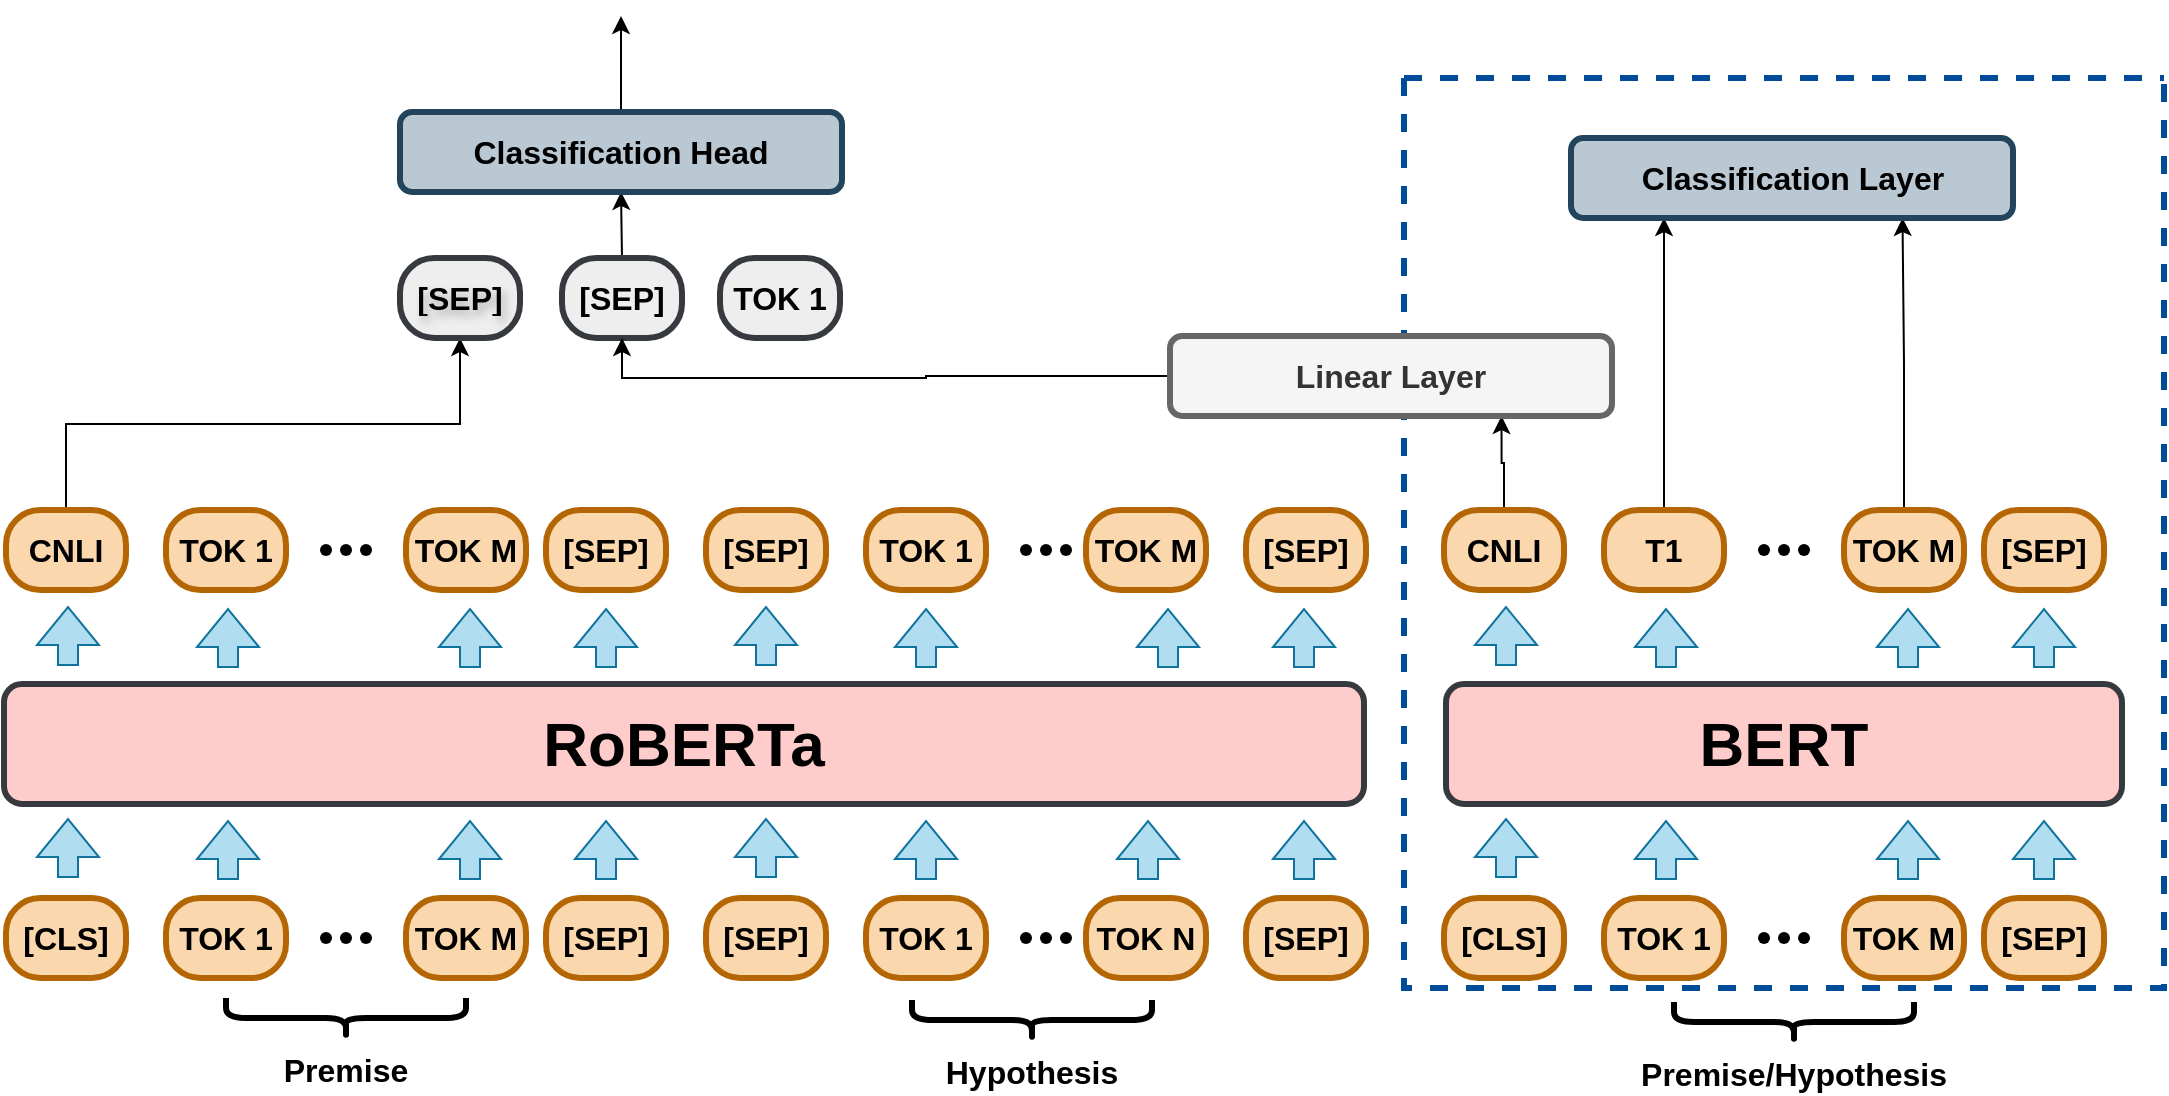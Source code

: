 <mxfile version="24.7.6">
  <diagram name="Page-1" id="c7558073-3199-34d8-9f00-42111426c3f3">
    <mxGraphModel dx="1852" dy="940" grid="1" gridSize="10" guides="1" tooltips="1" connect="1" arrows="1" fold="1" page="1" pageScale="1" pageWidth="826" pageHeight="1169" background="none" math="0" shadow="0">
      <root>
        <mxCell id="0" />
        <mxCell id="1" parent="0" />
        <mxCell id="yOjdJgGesfleaYU3HEAB-116" value="" style="shape=flexArrow;endArrow=classic;html=1;rounded=0;fillColor=#b1ddf0;strokeColor=#10739e;movable=1;resizable=1;rotatable=1;deletable=1;editable=1;locked=0;connectable=1;" edge="1" parent="1">
          <mxGeometry width="50" height="50" relative="1" as="geometry">
            <mxPoint x="242" y="650" as="sourcePoint" />
            <mxPoint x="242" y="620" as="targetPoint" />
          </mxGeometry>
        </mxCell>
        <mxCell id="yOjdJgGesfleaYU3HEAB-131" value="" style="shape=flexArrow;endArrow=classic;html=1;rounded=0;fillColor=#b1ddf0;strokeColor=#10739e;movable=1;resizable=1;rotatable=1;deletable=1;editable=1;locked=0;connectable=1;" edge="1" parent="1">
          <mxGeometry width="50" height="50" relative="1" as="geometry">
            <mxPoint x="322" y="651" as="sourcePoint" />
            <mxPoint x="322" y="621" as="targetPoint" />
          </mxGeometry>
        </mxCell>
        <mxCell id="yOjdJgGesfleaYU3HEAB-134" value="" style="shape=flexArrow;endArrow=classic;html=1;rounded=0;fillColor=#b1ddf0;strokeColor=#10739e;movable=1;resizable=1;rotatable=1;deletable=1;editable=1;locked=0;connectable=1;" edge="1" parent="1">
          <mxGeometry width="50" height="50" relative="1" as="geometry">
            <mxPoint x="511" y="651" as="sourcePoint" />
            <mxPoint x="511" y="621" as="targetPoint" />
          </mxGeometry>
        </mxCell>
        <mxCell id="yOjdJgGesfleaYU3HEAB-137" value="" style="shape=flexArrow;endArrow=classic;html=1;rounded=0;fillColor=#b1ddf0;strokeColor=#10739e;movable=1;resizable=1;rotatable=1;deletable=1;editable=1;locked=0;connectable=1;" edge="1" parent="1">
          <mxGeometry width="50" height="50" relative="1" as="geometry">
            <mxPoint x="443" y="651" as="sourcePoint" />
            <mxPoint x="443" y="621" as="targetPoint" />
          </mxGeometry>
        </mxCell>
        <mxCell id="yOjdJgGesfleaYU3HEAB-97" value="[CLS]" style="whiteSpace=wrap;align=center;verticalAlign=middle;fontStyle=1;strokeWidth=3;fillColor=#fad7ac;strokeColor=#b46504;rounded=1;arcSize=43;movable=1;resizable=1;rotatable=1;deletable=1;editable=1;locked=0;connectable=1;fontSize=16;" vertex="1" parent="1">
          <mxGeometry x="211" y="660" width="60" height="40" as="geometry" />
        </mxCell>
        <mxCell id="yOjdJgGesfleaYU3HEAB-98" value="TOK 1" style="whiteSpace=wrap;align=center;verticalAlign=middle;fontStyle=1;strokeWidth=3;fillColor=#fad7ac;strokeColor=#b46504;rounded=1;arcSize=43;movable=1;resizable=1;rotatable=1;deletable=1;editable=1;locked=0;connectable=1;flipH=1;fontSize=16;" vertex="1" parent="1">
          <mxGeometry x="291" y="660" width="60" height="40" as="geometry" />
        </mxCell>
        <mxCell id="yOjdJgGesfleaYU3HEAB-99" value="TOK M" style="whiteSpace=wrap;align=center;verticalAlign=middle;fontStyle=1;strokeWidth=3;fillColor=#fad7ac;strokeColor=#b46504;rounded=1;arcSize=43;movable=1;resizable=1;rotatable=1;deletable=1;editable=1;locked=0;connectable=1;fontSize=16;" vertex="1" parent="1">
          <mxGeometry x="411" y="660" width="60" height="40" as="geometry" />
        </mxCell>
        <mxCell id="yOjdJgGesfleaYU3HEAB-100" value="[SEP]" style="whiteSpace=wrap;align=center;verticalAlign=middle;fontStyle=1;strokeWidth=3;fillColor=#fad7ac;strokeColor=#b46504;rounded=1;arcSize=43;movable=1;resizable=1;rotatable=1;deletable=1;editable=1;locked=0;connectable=1;fontSize=16;" vertex="1" parent="1">
          <mxGeometry x="481" y="660" width="60" height="40" as="geometry" />
        </mxCell>
        <mxCell id="yOjdJgGesfleaYU3HEAB-102" value="[SEP]" style="whiteSpace=wrap;align=center;verticalAlign=middle;fontStyle=1;strokeWidth=3;fillColor=#fad7ac;strokeColor=#b46504;rounded=1;arcSize=43;movable=1;resizable=1;rotatable=1;deletable=1;editable=1;locked=0;connectable=1;fontSize=16;" vertex="1" parent="1">
          <mxGeometry x="561" y="660" width="60" height="40" as="geometry" />
        </mxCell>
        <mxCell id="yOjdJgGesfleaYU3HEAB-104" value="" style="shape=waypoint;sketch=0;fillStyle=solid;size=6;pointerEvents=1;points=[];fillColor=none;resizable=1;rotatable=1;perimeter=centerPerimeter;snapToPoint=1;movable=1;deletable=1;editable=1;locked=0;connectable=1;fontSize=16;" vertex="1" parent="1">
          <mxGeometry x="361" y="670" width="20" height="20" as="geometry" />
        </mxCell>
        <mxCell id="yOjdJgGesfleaYU3HEAB-105" value="" style="shape=waypoint;sketch=0;fillStyle=solid;size=6;pointerEvents=1;points=[];fillColor=none;resizable=1;rotatable=1;perimeter=centerPerimeter;snapToPoint=1;movable=1;deletable=1;editable=1;locked=0;connectable=1;fontSize=16;" vertex="1" parent="1">
          <mxGeometry x="381" y="670" width="20" height="20" as="geometry" />
        </mxCell>
        <mxCell id="yOjdJgGesfleaYU3HEAB-106" value="" style="shape=waypoint;sketch=0;fillStyle=solid;size=6;pointerEvents=1;points=[];fillColor=none;resizable=1;rotatable=1;perimeter=centerPerimeter;snapToPoint=1;movable=1;deletable=1;editable=1;locked=0;connectable=1;fontSize=16;" vertex="1" parent="1">
          <mxGeometry x="371" y="670" width="20" height="20" as="geometry" />
        </mxCell>
        <mxCell id="yOjdJgGesfleaYU3HEAB-108" value="TOK 1" style="whiteSpace=wrap;align=center;verticalAlign=middle;fontStyle=1;strokeWidth=3;fillColor=#fad7ac;strokeColor=#b46504;rounded=1;arcSize=43;movable=1;resizable=1;rotatable=1;deletable=1;editable=1;locked=0;connectable=1;fontSize=16;" vertex="1" parent="1">
          <mxGeometry x="641" y="660" width="60" height="40" as="geometry" />
        </mxCell>
        <mxCell id="yOjdJgGesfleaYU3HEAB-109" value="TOK N" style="whiteSpace=wrap;align=center;verticalAlign=middle;fontStyle=1;strokeWidth=3;fillColor=#fad7ac;strokeColor=#b46504;rounded=1;arcSize=43;movable=1;resizable=1;rotatable=1;deletable=1;editable=1;locked=0;connectable=1;fontSize=16;" vertex="1" parent="1">
          <mxGeometry x="751" y="660" width="60" height="40" as="geometry" />
        </mxCell>
        <mxCell id="yOjdJgGesfleaYU3HEAB-110" value="" style="shape=waypoint;sketch=0;fillStyle=solid;size=6;pointerEvents=1;points=[];fillColor=none;resizable=1;rotatable=1;perimeter=centerPerimeter;snapToPoint=1;movable=1;deletable=1;editable=1;locked=0;connectable=1;fontSize=16;" vertex="1" parent="1">
          <mxGeometry x="711" y="670" width="20" height="20" as="geometry" />
        </mxCell>
        <mxCell id="yOjdJgGesfleaYU3HEAB-111" value="" style="shape=waypoint;sketch=0;fillStyle=solid;size=6;pointerEvents=1;points=[];fillColor=none;resizable=1;rotatable=1;perimeter=centerPerimeter;snapToPoint=1;movable=1;deletable=1;editable=1;locked=0;connectable=1;fontSize=16;" vertex="1" parent="1">
          <mxGeometry x="731" y="670" width="20" height="20" as="geometry" />
        </mxCell>
        <mxCell id="yOjdJgGesfleaYU3HEAB-112" value="" style="shape=waypoint;sketch=0;fillStyle=solid;size=6;pointerEvents=1;points=[];fillColor=none;resizable=1;rotatable=1;perimeter=centerPerimeter;snapToPoint=1;movable=1;deletable=1;editable=1;locked=0;connectable=1;fontSize=16;" vertex="1" parent="1">
          <mxGeometry x="721" y="670" width="20" height="20" as="geometry" />
        </mxCell>
        <mxCell id="yOjdJgGesfleaYU3HEAB-113" value="[SEP]" style="whiteSpace=wrap;align=center;verticalAlign=middle;fontStyle=1;strokeWidth=3;fillColor=#fad7ac;strokeColor=#b46504;rounded=1;arcSize=43;movable=1;resizable=1;rotatable=1;deletable=1;editable=1;locked=0;connectable=1;fontSize=16;" vertex="1" parent="1">
          <mxGeometry x="831" y="660" width="60" height="40" as="geometry" />
        </mxCell>
        <mxCell id="yOjdJgGesfleaYU3HEAB-150" value="" style="shape=flexArrow;endArrow=classic;html=1;rounded=0;fillColor=#b1ddf0;strokeColor=#10739e;movable=1;resizable=1;rotatable=1;deletable=1;editable=1;locked=0;connectable=1;" edge="1" parent="1">
          <mxGeometry width="50" height="50" relative="1" as="geometry">
            <mxPoint x="591" y="650" as="sourcePoint" />
            <mxPoint x="591" y="620" as="targetPoint" />
          </mxGeometry>
        </mxCell>
        <mxCell id="yOjdJgGesfleaYU3HEAB-151" value="" style="shape=flexArrow;endArrow=classic;html=1;rounded=0;fillColor=#b1ddf0;strokeColor=#10739e;movable=1;resizable=1;rotatable=1;deletable=1;editable=1;locked=0;connectable=1;" edge="1" parent="1">
          <mxGeometry width="50" height="50" relative="1" as="geometry">
            <mxPoint x="671" y="651" as="sourcePoint" />
            <mxPoint x="671" y="621" as="targetPoint" />
          </mxGeometry>
        </mxCell>
        <mxCell id="yOjdJgGesfleaYU3HEAB-152" value="" style="shape=flexArrow;endArrow=classic;html=1;rounded=0;fillColor=#b1ddf0;strokeColor=#10739e;movable=1;resizable=1;rotatable=1;deletable=1;editable=1;locked=0;connectable=1;" edge="1" parent="1">
          <mxGeometry width="50" height="50" relative="1" as="geometry">
            <mxPoint x="860" y="651" as="sourcePoint" />
            <mxPoint x="860" y="621" as="targetPoint" />
          </mxGeometry>
        </mxCell>
        <mxCell id="yOjdJgGesfleaYU3HEAB-153" value="" style="shape=flexArrow;endArrow=classic;html=1;rounded=0;fillColor=#b1ddf0;strokeColor=#10739e;movable=1;resizable=1;rotatable=1;deletable=1;editable=1;locked=0;connectable=1;" edge="1" parent="1">
          <mxGeometry width="50" height="50" relative="1" as="geometry">
            <mxPoint x="782" y="651" as="sourcePoint" />
            <mxPoint x="782" y="621" as="targetPoint" />
          </mxGeometry>
        </mxCell>
        <mxCell id="yOjdJgGesfleaYU3HEAB-154" value="&lt;font face=&quot;Helvetica&quot; style=&quot;font-size: 31px;&quot;&gt;&lt;b style=&quot;font-size: 31px;&quot;&gt;RoBERTa&lt;/b&gt;&lt;/font&gt;" style="rounded=1;whiteSpace=wrap;html=1;fillColor=#ffcccc;strokeColor=#36393d;strokeWidth=3;fontSize=31;" vertex="1" parent="1">
          <mxGeometry x="210" y="553" width="680" height="60" as="geometry" />
        </mxCell>
        <mxCell id="yOjdJgGesfleaYU3HEAB-209" style="edgeStyle=orthogonalEdgeStyle;rounded=0;orthogonalLoop=1;jettySize=auto;html=1;exitX=0.5;exitY=0;exitDx=0;exitDy=0;" edge="1" parent="1" source="yOjdJgGesfleaYU3HEAB-155" target="yOjdJgGesfleaYU3HEAB-179">
          <mxGeometry relative="1" as="geometry" />
        </mxCell>
        <mxCell id="yOjdJgGesfleaYU3HEAB-155" value="CNLI" style="whiteSpace=wrap;align=center;verticalAlign=middle;fontStyle=1;strokeWidth=3;fillColor=#fad7ac;strokeColor=#b46504;rounded=1;arcSize=43;movable=1;resizable=1;rotatable=1;deletable=1;editable=1;locked=0;connectable=1;fontSize=16;" vertex="1" parent="1">
          <mxGeometry x="211" y="466" width="60" height="40" as="geometry" />
        </mxCell>
        <mxCell id="yOjdJgGesfleaYU3HEAB-156" value="TOK 1" style="whiteSpace=wrap;align=center;verticalAlign=middle;fontStyle=1;strokeWidth=3;fillColor=#fad7ac;strokeColor=#b46504;rounded=1;arcSize=43;movable=1;resizable=1;rotatable=1;deletable=1;editable=1;locked=0;connectable=1;flipH=1;fontSize=16;" vertex="1" parent="1">
          <mxGeometry x="291" y="466" width="60" height="40" as="geometry" />
        </mxCell>
        <mxCell id="yOjdJgGesfleaYU3HEAB-157" value="TOK M" style="whiteSpace=wrap;align=center;verticalAlign=middle;fontStyle=1;strokeWidth=3;fillColor=#fad7ac;strokeColor=#b46504;rounded=1;arcSize=43;movable=1;resizable=1;rotatable=1;deletable=1;editable=1;locked=0;connectable=1;fontSize=16;" vertex="1" parent="1">
          <mxGeometry x="411" y="466" width="60" height="40" as="geometry" />
        </mxCell>
        <mxCell id="yOjdJgGesfleaYU3HEAB-158" value="[SEP]" style="whiteSpace=wrap;align=center;verticalAlign=middle;fontStyle=1;strokeWidth=3;fillColor=#fad7ac;strokeColor=#b46504;rounded=1;arcSize=43;movable=1;resizable=1;rotatable=1;deletable=1;editable=1;locked=0;connectable=1;fontSize=16;" vertex="1" parent="1">
          <mxGeometry x="481" y="466" width="60" height="40" as="geometry" />
        </mxCell>
        <mxCell id="yOjdJgGesfleaYU3HEAB-159" value="[SEP]" style="whiteSpace=wrap;align=center;verticalAlign=middle;fontStyle=1;strokeWidth=3;fillColor=#fad7ac;strokeColor=#b46504;rounded=1;arcSize=43;movable=1;resizable=1;rotatable=1;deletable=1;editable=1;locked=0;connectable=1;fontSize=16;" vertex="1" parent="1">
          <mxGeometry x="561" y="466" width="60" height="40" as="geometry" />
        </mxCell>
        <mxCell id="yOjdJgGesfleaYU3HEAB-160" value="" style="shape=waypoint;sketch=0;fillStyle=solid;size=6;pointerEvents=1;points=[];fillColor=none;resizable=1;rotatable=1;perimeter=centerPerimeter;snapToPoint=1;movable=1;deletable=1;editable=1;locked=0;connectable=1;fontSize=16;" vertex="1" parent="1">
          <mxGeometry x="361" y="476" width="20" height="20" as="geometry" />
        </mxCell>
        <mxCell id="yOjdJgGesfleaYU3HEAB-161" value="" style="shape=waypoint;sketch=0;fillStyle=solid;size=6;pointerEvents=1;points=[];fillColor=none;resizable=1;rotatable=1;perimeter=centerPerimeter;snapToPoint=1;movable=1;deletable=1;editable=1;locked=0;connectable=1;fontSize=16;" vertex="1" parent="1">
          <mxGeometry x="381" y="476" width="20" height="20" as="geometry" />
        </mxCell>
        <mxCell id="yOjdJgGesfleaYU3HEAB-162" value="" style="shape=waypoint;sketch=0;fillStyle=solid;size=6;pointerEvents=1;points=[];fillColor=none;resizable=1;rotatable=1;perimeter=centerPerimeter;snapToPoint=1;movable=1;deletable=1;editable=1;locked=0;connectable=1;fontSize=16;" vertex="1" parent="1">
          <mxGeometry x="371" y="476" width="20" height="20" as="geometry" />
        </mxCell>
        <mxCell id="yOjdJgGesfleaYU3HEAB-163" value="TOK 1" style="whiteSpace=wrap;align=center;verticalAlign=middle;fontStyle=1;strokeWidth=3;fillColor=#fad7ac;strokeColor=#b46504;rounded=1;arcSize=43;movable=1;resizable=1;rotatable=1;deletable=1;editable=1;locked=0;connectable=1;fontSize=16;" vertex="1" parent="1">
          <mxGeometry x="641" y="466" width="60" height="40" as="geometry" />
        </mxCell>
        <mxCell id="yOjdJgGesfleaYU3HEAB-164" value="TOK M" style="whiteSpace=wrap;align=center;verticalAlign=middle;fontStyle=1;strokeWidth=3;fillColor=#fad7ac;strokeColor=#b46504;rounded=1;arcSize=43;movable=1;resizable=1;rotatable=1;deletable=1;editable=1;locked=0;connectable=1;fontSize=16;" vertex="1" parent="1">
          <mxGeometry x="751" y="466" width="60" height="40" as="geometry" />
        </mxCell>
        <mxCell id="yOjdJgGesfleaYU3HEAB-165" value="" style="shape=waypoint;sketch=0;fillStyle=solid;size=6;pointerEvents=1;points=[];fillColor=none;resizable=1;rotatable=1;perimeter=centerPerimeter;snapToPoint=1;movable=1;deletable=1;editable=1;locked=0;connectable=1;fontSize=16;" vertex="1" parent="1">
          <mxGeometry x="711" y="476" width="20" height="20" as="geometry" />
        </mxCell>
        <mxCell id="yOjdJgGesfleaYU3HEAB-166" value="" style="shape=waypoint;sketch=0;fillStyle=solid;size=6;pointerEvents=1;points=[];fillColor=none;resizable=1;rotatable=1;perimeter=centerPerimeter;snapToPoint=1;movable=1;deletable=1;editable=1;locked=0;connectable=1;fontSize=16;" vertex="1" parent="1">
          <mxGeometry x="731" y="476" width="20" height="20" as="geometry" />
        </mxCell>
        <mxCell id="yOjdJgGesfleaYU3HEAB-167" value="" style="shape=waypoint;sketch=0;fillStyle=solid;size=6;pointerEvents=1;points=[];fillColor=none;resizable=1;rotatable=1;perimeter=centerPerimeter;snapToPoint=1;movable=1;deletable=1;editable=1;locked=0;connectable=1;fontSize=16;" vertex="1" parent="1">
          <mxGeometry x="721" y="476" width="20" height="20" as="geometry" />
        </mxCell>
        <mxCell id="yOjdJgGesfleaYU3HEAB-168" value="[SEP]" style="whiteSpace=wrap;align=center;verticalAlign=middle;fontStyle=1;strokeWidth=3;fillColor=#fad7ac;strokeColor=#b46504;rounded=1;arcSize=43;movable=1;resizable=1;rotatable=1;deletable=1;editable=1;locked=0;connectable=1;fontSize=16;" vertex="1" parent="1">
          <mxGeometry x="831" y="466" width="60" height="40" as="geometry" />
        </mxCell>
        <mxCell id="yOjdJgGesfleaYU3HEAB-169" value="" style="shape=flexArrow;endArrow=classic;html=1;rounded=0;fillColor=#b1ddf0;strokeColor=#10739e;movable=1;resizable=1;rotatable=1;deletable=1;editable=1;locked=0;connectable=1;" edge="1" parent="1">
          <mxGeometry width="50" height="50" relative="1" as="geometry">
            <mxPoint x="242" y="544" as="sourcePoint" />
            <mxPoint x="242" y="514" as="targetPoint" />
          </mxGeometry>
        </mxCell>
        <mxCell id="yOjdJgGesfleaYU3HEAB-170" value="" style="shape=flexArrow;endArrow=classic;html=1;rounded=0;fillColor=#b1ddf0;strokeColor=#10739e;movable=1;resizable=1;rotatable=1;deletable=1;editable=1;locked=0;connectable=1;" edge="1" parent="1">
          <mxGeometry width="50" height="50" relative="1" as="geometry">
            <mxPoint x="322" y="545" as="sourcePoint" />
            <mxPoint x="322" y="515" as="targetPoint" />
          </mxGeometry>
        </mxCell>
        <mxCell id="yOjdJgGesfleaYU3HEAB-171" value="" style="shape=flexArrow;endArrow=classic;html=1;rounded=0;fillColor=#b1ddf0;strokeColor=#10739e;movable=1;resizable=1;rotatable=1;deletable=1;editable=1;locked=0;connectable=1;" edge="1" parent="1">
          <mxGeometry width="50" height="50" relative="1" as="geometry">
            <mxPoint x="511" y="545" as="sourcePoint" />
            <mxPoint x="511" y="515" as="targetPoint" />
          </mxGeometry>
        </mxCell>
        <mxCell id="yOjdJgGesfleaYU3HEAB-172" value="" style="shape=flexArrow;endArrow=classic;html=1;rounded=0;fillColor=#b1ddf0;strokeColor=#10739e;movable=1;resizable=1;rotatable=1;deletable=1;editable=1;locked=0;connectable=1;" edge="1" parent="1">
          <mxGeometry width="50" height="50" relative="1" as="geometry">
            <mxPoint x="443" y="545" as="sourcePoint" />
            <mxPoint x="443" y="515" as="targetPoint" />
          </mxGeometry>
        </mxCell>
        <mxCell id="yOjdJgGesfleaYU3HEAB-173" value="" style="shape=flexArrow;endArrow=classic;html=1;rounded=0;fillColor=#b1ddf0;strokeColor=#10739e;movable=1;resizable=1;rotatable=1;deletable=1;editable=1;locked=0;connectable=1;" edge="1" parent="1">
          <mxGeometry width="50" height="50" relative="1" as="geometry">
            <mxPoint x="591" y="544" as="sourcePoint" />
            <mxPoint x="591" y="514" as="targetPoint" />
          </mxGeometry>
        </mxCell>
        <mxCell id="yOjdJgGesfleaYU3HEAB-174" value="" style="shape=flexArrow;endArrow=classic;html=1;rounded=0;fillColor=#b1ddf0;strokeColor=#10739e;movable=1;resizable=1;rotatable=1;deletable=1;editable=1;locked=0;connectable=1;" edge="1" parent="1">
          <mxGeometry width="50" height="50" relative="1" as="geometry">
            <mxPoint x="671" y="545" as="sourcePoint" />
            <mxPoint x="671" y="515" as="targetPoint" />
          </mxGeometry>
        </mxCell>
        <mxCell id="yOjdJgGesfleaYU3HEAB-175" value="" style="shape=flexArrow;endArrow=classic;html=1;rounded=0;fillColor=#b1ddf0;strokeColor=#10739e;movable=1;resizable=1;rotatable=1;deletable=1;editable=1;locked=0;connectable=1;" edge="1" parent="1">
          <mxGeometry width="50" height="50" relative="1" as="geometry">
            <mxPoint x="860" y="545" as="sourcePoint" />
            <mxPoint x="860" y="515" as="targetPoint" />
          </mxGeometry>
        </mxCell>
        <mxCell id="yOjdJgGesfleaYU3HEAB-176" value="" style="shape=flexArrow;endArrow=classic;html=1;rounded=0;fillColor=#b1ddf0;strokeColor=#10739e;movable=1;resizable=1;rotatable=1;deletable=1;editable=1;locked=0;connectable=1;" edge="1" parent="1">
          <mxGeometry width="50" height="50" relative="1" as="geometry">
            <mxPoint x="792" y="545" as="sourcePoint" />
            <mxPoint x="792" y="515" as="targetPoint" />
          </mxGeometry>
        </mxCell>
        <mxCell id="yOjdJgGesfleaYU3HEAB-179" value="[SEP]" style="whiteSpace=wrap;align=center;verticalAlign=middle;fontStyle=1;strokeWidth=3;fillColor=#eeeeee;strokeColor=#36393d;rounded=1;arcSize=43;movable=1;resizable=1;rotatable=1;deletable=1;editable=1;locked=0;connectable=1;fontSize=16;textShadow=1;" vertex="1" parent="1">
          <mxGeometry x="408" y="340" width="60" height="40" as="geometry" />
        </mxCell>
        <mxCell id="yOjdJgGesfleaYU3HEAB-219" style="edgeStyle=orthogonalEdgeStyle;rounded=0;orthogonalLoop=1;jettySize=auto;html=1;exitX=0.5;exitY=0;exitDx=0;exitDy=0;entryX=0.5;entryY=1;entryDx=0;entryDy=0;" edge="1" parent="1" source="yOjdJgGesfleaYU3HEAB-180" target="yOjdJgGesfleaYU3HEAB-182">
          <mxGeometry relative="1" as="geometry" />
        </mxCell>
        <mxCell id="yOjdJgGesfleaYU3HEAB-180" value="[SEP]" style="whiteSpace=wrap;align=center;verticalAlign=middle;fontStyle=1;strokeWidth=3;fillColor=#eeeeee;strokeColor=#36393d;rounded=1;arcSize=43;movable=1;resizable=1;rotatable=1;deletable=1;editable=1;locked=0;connectable=1;fontSize=16;" vertex="1" parent="1">
          <mxGeometry x="489" y="340" width="60" height="40" as="geometry" />
        </mxCell>
        <mxCell id="yOjdJgGesfleaYU3HEAB-181" value="TOK 1" style="whiteSpace=wrap;align=center;verticalAlign=middle;fontStyle=1;strokeWidth=3;fillColor=#eeeeee;strokeColor=#36393d;rounded=1;arcSize=43;movable=1;resizable=1;rotatable=1;deletable=1;editable=1;locked=0;connectable=1;fontSize=16;" vertex="1" parent="1">
          <mxGeometry x="568" y="340" width="60" height="40" as="geometry" />
        </mxCell>
        <mxCell id="yOjdJgGesfleaYU3HEAB-221" value="" style="edgeStyle=orthogonalEdgeStyle;rounded=0;orthogonalLoop=1;jettySize=auto;html=1;" edge="1" parent="1">
          <mxGeometry relative="1" as="geometry">
            <mxPoint x="518.5" y="299" as="sourcePoint" />
            <mxPoint x="518.5" y="219" as="targetPoint" />
          </mxGeometry>
        </mxCell>
        <mxCell id="yOjdJgGesfleaYU3HEAB-182" value="&lt;font face=&quot;Helvetica&quot; style=&quot;font-size: 16px;&quot;&gt;&lt;b style=&quot;font-size: 16px;&quot;&gt;Classification Head&lt;/b&gt;&lt;/font&gt;" style="rounded=1;whiteSpace=wrap;html=1;strokeWidth=3;fillColor=#bac8d3;strokeColor=#23445d;fontSize=16;" vertex="1" parent="1">
          <mxGeometry x="408" y="267" width="221" height="40" as="geometry" />
        </mxCell>
        <mxCell id="yOjdJgGesfleaYU3HEAB-184" value="" style="shape=flexArrow;endArrow=classic;html=1;rounded=0;fillColor=#b1ddf0;strokeColor=#10739e;movable=1;resizable=1;rotatable=1;deletable=1;editable=1;locked=0;connectable=1;" edge="1" parent="1">
          <mxGeometry width="50" height="50" relative="1" as="geometry">
            <mxPoint x="961" y="650" as="sourcePoint" />
            <mxPoint x="961" y="620" as="targetPoint" />
          </mxGeometry>
        </mxCell>
        <mxCell id="yOjdJgGesfleaYU3HEAB-185" value="" style="shape=flexArrow;endArrow=classic;html=1;rounded=0;fillColor=#b1ddf0;strokeColor=#10739e;movable=1;resizable=1;rotatable=1;deletable=1;editable=1;locked=0;connectable=1;" edge="1" parent="1">
          <mxGeometry width="50" height="50" relative="1" as="geometry">
            <mxPoint x="1041" y="651" as="sourcePoint" />
            <mxPoint x="1041" y="621" as="targetPoint" />
          </mxGeometry>
        </mxCell>
        <mxCell id="yOjdJgGesfleaYU3HEAB-186" value="" style="shape=flexArrow;endArrow=classic;html=1;rounded=0;fillColor=#b1ddf0;strokeColor=#10739e;movable=1;resizable=1;rotatable=1;deletable=1;editable=1;locked=0;connectable=1;" edge="1" parent="1">
          <mxGeometry width="50" height="50" relative="1" as="geometry">
            <mxPoint x="1230" y="651" as="sourcePoint" />
            <mxPoint x="1230" y="621" as="targetPoint" />
          </mxGeometry>
        </mxCell>
        <mxCell id="yOjdJgGesfleaYU3HEAB-187" value="" style="shape=flexArrow;endArrow=classic;html=1;rounded=0;fillColor=#b1ddf0;strokeColor=#10739e;movable=1;resizable=1;rotatable=1;deletable=1;editable=1;locked=0;connectable=1;" edge="1" parent="1">
          <mxGeometry width="50" height="50" relative="1" as="geometry">
            <mxPoint x="1162" y="651" as="sourcePoint" />
            <mxPoint x="1162" y="621" as="targetPoint" />
          </mxGeometry>
        </mxCell>
        <mxCell id="yOjdJgGesfleaYU3HEAB-188" value="[CLS]" style="whiteSpace=wrap;align=center;verticalAlign=middle;fontStyle=1;strokeWidth=3;fillColor=#fad7ac;strokeColor=#b46504;rounded=1;arcSize=43;movable=1;resizable=1;rotatable=1;deletable=1;editable=1;locked=0;connectable=1;fontSize=16;" vertex="1" parent="1">
          <mxGeometry x="930" y="660" width="60" height="40" as="geometry" />
        </mxCell>
        <mxCell id="yOjdJgGesfleaYU3HEAB-189" value="TOK 1" style="whiteSpace=wrap;align=center;verticalAlign=middle;fontStyle=1;strokeWidth=3;fillColor=#fad7ac;strokeColor=#b46504;rounded=1;arcSize=43;movable=1;resizable=1;rotatable=1;deletable=1;editable=1;locked=0;connectable=1;flipH=1;fontSize=16;" vertex="1" parent="1">
          <mxGeometry x="1010" y="660" width="60" height="40" as="geometry" />
        </mxCell>
        <mxCell id="yOjdJgGesfleaYU3HEAB-190" value="TOK M" style="whiteSpace=wrap;align=center;verticalAlign=middle;fontStyle=1;strokeWidth=3;fillColor=#fad7ac;strokeColor=#b46504;rounded=1;arcSize=43;movable=1;resizable=1;rotatable=1;deletable=1;editable=1;locked=0;connectable=1;fontSize=16;" vertex="1" parent="1">
          <mxGeometry x="1130" y="660" width="60" height="40" as="geometry" />
        </mxCell>
        <mxCell id="yOjdJgGesfleaYU3HEAB-191" value="[SEP]" style="whiteSpace=wrap;align=center;verticalAlign=middle;fontStyle=1;strokeWidth=3;fillColor=#fad7ac;strokeColor=#b46504;rounded=1;arcSize=43;movable=1;resizable=1;rotatable=1;deletable=1;editable=1;locked=0;connectable=1;fontSize=16;" vertex="1" parent="1">
          <mxGeometry x="1200" y="660" width="60" height="40" as="geometry" />
        </mxCell>
        <mxCell id="yOjdJgGesfleaYU3HEAB-192" value="" style="shape=waypoint;sketch=0;fillStyle=solid;size=6;pointerEvents=1;points=[];fillColor=none;resizable=1;rotatable=1;perimeter=centerPerimeter;snapToPoint=1;movable=1;deletable=1;editable=1;locked=0;connectable=1;fontSize=16;" vertex="1" parent="1">
          <mxGeometry x="1080" y="670" width="20" height="20" as="geometry" />
        </mxCell>
        <mxCell id="yOjdJgGesfleaYU3HEAB-193" value="" style="shape=waypoint;sketch=0;fillStyle=solid;size=6;pointerEvents=1;points=[];fillColor=none;resizable=1;rotatable=1;perimeter=centerPerimeter;snapToPoint=1;movable=1;deletable=1;editable=1;locked=0;connectable=1;fontSize=16;" vertex="1" parent="1">
          <mxGeometry x="1100" y="670" width="20" height="20" as="geometry" />
        </mxCell>
        <mxCell id="yOjdJgGesfleaYU3HEAB-194" value="" style="shape=waypoint;sketch=0;fillStyle=solid;size=6;pointerEvents=1;points=[];fillColor=none;resizable=1;rotatable=1;perimeter=centerPerimeter;snapToPoint=1;movable=1;deletable=1;editable=1;locked=0;connectable=1;fontSize=16;" vertex="1" parent="1">
          <mxGeometry x="1090" y="670" width="20" height="20" as="geometry" />
        </mxCell>
        <mxCell id="yOjdJgGesfleaYU3HEAB-218" style="edgeStyle=orthogonalEdgeStyle;rounded=0;orthogonalLoop=1;jettySize=auto;html=1;exitX=0.5;exitY=0;exitDx=0;exitDy=0;entryX=0.75;entryY=1;entryDx=0;entryDy=0;" edge="1" parent="1" source="yOjdJgGesfleaYU3HEAB-195" target="yOjdJgGesfleaYU3HEAB-208">
          <mxGeometry relative="1" as="geometry" />
        </mxCell>
        <mxCell id="yOjdJgGesfleaYU3HEAB-195" value="CNLI" style="whiteSpace=wrap;align=center;verticalAlign=middle;fontStyle=1;strokeWidth=3;fillColor=#fad7ac;strokeColor=#b46504;rounded=1;arcSize=43;movable=1;resizable=1;rotatable=1;deletable=1;editable=1;locked=0;connectable=1;fontSize=16;" vertex="1" parent="1">
          <mxGeometry x="930" y="466" width="60" height="40" as="geometry" />
        </mxCell>
        <mxCell id="yOjdJgGesfleaYU3HEAB-215" style="edgeStyle=orthogonalEdgeStyle;rounded=0;orthogonalLoop=1;jettySize=auto;html=1;exitX=0.5;exitY=0;exitDx=0;exitDy=0;" edge="1" parent="1" source="yOjdJgGesfleaYU3HEAB-196">
          <mxGeometry relative="1" as="geometry">
            <mxPoint x="1040" y="320" as="targetPoint" />
          </mxGeometry>
        </mxCell>
        <mxCell id="yOjdJgGesfleaYU3HEAB-196" value="T1" style="whiteSpace=wrap;align=center;verticalAlign=middle;fontStyle=1;strokeWidth=3;fillColor=#fad7ac;strokeColor=#b46504;rounded=1;arcSize=43;movable=1;resizable=1;rotatable=1;deletable=1;editable=1;locked=0;connectable=1;flipH=1;fontSize=16;" vertex="1" parent="1">
          <mxGeometry x="1010" y="466" width="60" height="40" as="geometry" />
        </mxCell>
        <mxCell id="yOjdJgGesfleaYU3HEAB-217" style="edgeStyle=orthogonalEdgeStyle;rounded=0;orthogonalLoop=1;jettySize=auto;html=1;exitX=0.5;exitY=0;exitDx=0;exitDy=0;entryX=0.75;entryY=1;entryDx=0;entryDy=0;" edge="1" parent="1" source="yOjdJgGesfleaYU3HEAB-197" target="yOjdJgGesfleaYU3HEAB-207">
          <mxGeometry relative="1" as="geometry" />
        </mxCell>
        <mxCell id="yOjdJgGesfleaYU3HEAB-197" value="TOK M" style="whiteSpace=wrap;align=center;verticalAlign=middle;fontStyle=1;strokeWidth=3;fillColor=#fad7ac;strokeColor=#b46504;rounded=1;arcSize=43;movable=1;resizable=1;rotatable=1;deletable=1;editable=1;locked=0;connectable=1;fontSize=16;" vertex="1" parent="1">
          <mxGeometry x="1130" y="466" width="60" height="40" as="geometry" />
        </mxCell>
        <mxCell id="yOjdJgGesfleaYU3HEAB-198" value="[SEP]" style="whiteSpace=wrap;align=center;verticalAlign=middle;fontStyle=1;strokeWidth=3;fillColor=#fad7ac;strokeColor=#b46504;rounded=1;arcSize=43;movable=1;resizable=1;rotatable=1;deletable=1;editable=1;locked=0;connectable=1;fontSize=16;" vertex="1" parent="1">
          <mxGeometry x="1200" y="466" width="60" height="40" as="geometry" />
        </mxCell>
        <mxCell id="yOjdJgGesfleaYU3HEAB-199" value="" style="shape=waypoint;sketch=0;fillStyle=solid;size=6;pointerEvents=1;points=[];fillColor=none;resizable=1;rotatable=1;perimeter=centerPerimeter;snapToPoint=1;movable=1;deletable=1;editable=1;locked=0;connectable=1;fontSize=16;" vertex="1" parent="1">
          <mxGeometry x="1080" y="476" width="20" height="20" as="geometry" />
        </mxCell>
        <mxCell id="yOjdJgGesfleaYU3HEAB-200" value="" style="shape=waypoint;sketch=0;fillStyle=solid;size=6;pointerEvents=1;points=[];fillColor=none;resizable=1;rotatable=1;perimeter=centerPerimeter;snapToPoint=1;movable=1;deletable=1;editable=1;locked=0;connectable=1;fontSize=16;" vertex="1" parent="1">
          <mxGeometry x="1100" y="476" width="20" height="20" as="geometry" />
        </mxCell>
        <mxCell id="yOjdJgGesfleaYU3HEAB-201" value="" style="shape=waypoint;sketch=0;fillStyle=solid;size=6;pointerEvents=1;points=[];fillColor=none;resizable=1;rotatable=1;perimeter=centerPerimeter;snapToPoint=1;movable=1;deletable=1;editable=1;locked=0;connectable=1;fontSize=16;" vertex="1" parent="1">
          <mxGeometry x="1090" y="476" width="20" height="20" as="geometry" />
        </mxCell>
        <mxCell id="yOjdJgGesfleaYU3HEAB-202" value="" style="shape=flexArrow;endArrow=classic;html=1;rounded=0;fillColor=#b1ddf0;strokeColor=#10739e;movable=1;resizable=1;rotatable=1;deletable=1;editable=1;locked=0;connectable=1;" edge="1" parent="1">
          <mxGeometry width="50" height="50" relative="1" as="geometry">
            <mxPoint x="961" y="544" as="sourcePoint" />
            <mxPoint x="961" y="514" as="targetPoint" />
          </mxGeometry>
        </mxCell>
        <mxCell id="yOjdJgGesfleaYU3HEAB-203" value="" style="shape=flexArrow;endArrow=classic;html=1;rounded=0;fillColor=#b1ddf0;strokeColor=#10739e;movable=1;resizable=1;rotatable=1;deletable=1;editable=1;locked=0;connectable=1;" edge="1" parent="1">
          <mxGeometry width="50" height="50" relative="1" as="geometry">
            <mxPoint x="1041" y="545" as="sourcePoint" />
            <mxPoint x="1041" y="515" as="targetPoint" />
          </mxGeometry>
        </mxCell>
        <mxCell id="yOjdJgGesfleaYU3HEAB-204" value="" style="shape=flexArrow;endArrow=classic;html=1;rounded=0;fillColor=#b1ddf0;strokeColor=#10739e;movable=1;resizable=1;rotatable=1;deletable=1;editable=1;locked=0;connectable=1;" edge="1" parent="1">
          <mxGeometry width="50" height="50" relative="1" as="geometry">
            <mxPoint x="1230" y="545" as="sourcePoint" />
            <mxPoint x="1230" y="515" as="targetPoint" />
          </mxGeometry>
        </mxCell>
        <mxCell id="yOjdJgGesfleaYU3HEAB-205" value="" style="shape=flexArrow;endArrow=classic;html=1;rounded=0;fillColor=#b1ddf0;strokeColor=#10739e;movable=1;resizable=1;rotatable=1;deletable=1;editable=1;locked=0;connectable=1;" edge="1" parent="1">
          <mxGeometry width="50" height="50" relative="1" as="geometry">
            <mxPoint x="1162" y="545" as="sourcePoint" />
            <mxPoint x="1162" y="515" as="targetPoint" />
          </mxGeometry>
        </mxCell>
        <mxCell id="yOjdJgGesfleaYU3HEAB-206" value="&lt;font face=&quot;Helvetica&quot; style=&quot;font-size: 31px;&quot;&gt;&lt;b style=&quot;font-size: 31px;&quot;&gt;BERT&lt;/b&gt;&lt;/font&gt;" style="rounded=1;whiteSpace=wrap;html=1;fillColor=#ffcccc;strokeColor=#36393d;strokeWidth=3;fontSize=31;" vertex="1" parent="1">
          <mxGeometry x="931" y="553" width="338" height="60" as="geometry" />
        </mxCell>
        <mxCell id="yOjdJgGesfleaYU3HEAB-207" value="&lt;font style=&quot;font-size: 16px;&quot; face=&quot;Helvetica&quot;&gt;&lt;b style=&quot;font-size: 16px;&quot;&gt;Classification Layer&lt;/b&gt;&lt;/font&gt;" style="rounded=1;whiteSpace=wrap;html=1;strokeWidth=3;fillColor=#bac8d3;strokeColor=#23445d;fontSize=16;" vertex="1" parent="1">
          <mxGeometry x="993.5" y="280" width="221" height="40" as="geometry" />
        </mxCell>
        <mxCell id="yOjdJgGesfleaYU3HEAB-210" style="edgeStyle=orthogonalEdgeStyle;rounded=0;orthogonalLoop=1;jettySize=auto;html=1;exitX=0;exitY=0.5;exitDx=0;exitDy=0;entryX=0.5;entryY=1;entryDx=0;entryDy=0;" edge="1" parent="1" source="yOjdJgGesfleaYU3HEAB-208" target="yOjdJgGesfleaYU3HEAB-180">
          <mxGeometry relative="1" as="geometry" />
        </mxCell>
        <mxCell id="yOjdJgGesfleaYU3HEAB-212" value="" style="swimlane;startSize=0;strokeWidth=3;dashed=1;strokeColor=#004C99;" vertex="1" parent="1">
          <mxGeometry x="910" y="250" width="380" height="455" as="geometry" />
        </mxCell>
        <mxCell id="yOjdJgGesfleaYU3HEAB-208" value="&lt;font style=&quot;font-size: 16px;&quot; face=&quot;Helvetica&quot;&gt;&lt;b style=&quot;font-size: 16px;&quot;&gt;Linear&amp;nbsp;&lt;/b&gt;&lt;/font&gt;&lt;b style=&quot;font-size: 16px;&quot;&gt;Layer&lt;/b&gt;" style="rounded=1;whiteSpace=wrap;html=1;strokeWidth=3;fillColor=#f5f5f5;strokeColor=#666666;fontColor=#333333;fontSize=16;" vertex="1" parent="1">
          <mxGeometry x="793" y="379" width="221" height="40" as="geometry" />
        </mxCell>
        <mxCell id="yOjdJgGesfleaYU3HEAB-222" value="&lt;b&gt;&lt;font style=&quot;font-size: 16px;&quot;&gt;Premise&lt;/font&gt;&lt;/b&gt;" style="shape=curlyBracket;whiteSpace=wrap;html=1;rounded=1;labelPosition=center;verticalLabelPosition=bottom;align=center;verticalAlign=top;flipV=1;flipH=1;direction=south;size=0.5;strokeWidth=3;" vertex="1" parent="1">
          <mxGeometry x="321" y="710" width="120" height="20" as="geometry" />
        </mxCell>
        <mxCell id="yOjdJgGesfleaYU3HEAB-228" value="&lt;b&gt;&lt;font style=&quot;font-size: 16px;&quot;&gt;Hypothesis&lt;/font&gt;&lt;/b&gt;" style="shape=curlyBracket;whiteSpace=wrap;html=1;rounded=1;labelPosition=center;verticalLabelPosition=bottom;align=center;verticalAlign=top;flipV=1;flipH=1;direction=south;size=0.5;strokeWidth=3;" vertex="1" parent="1">
          <mxGeometry x="664" y="711" width="120" height="20" as="geometry" />
        </mxCell>
        <mxCell id="yOjdJgGesfleaYU3HEAB-229" value="&lt;b&gt;&lt;font style=&quot;font-size: 16px;&quot;&gt;Premise/Hypothesis&lt;/font&gt;&lt;/b&gt;" style="shape=curlyBracket;whiteSpace=wrap;html=1;rounded=1;labelPosition=center;verticalLabelPosition=bottom;align=center;verticalAlign=top;flipV=1;flipH=1;direction=south;size=0.5;strokeWidth=3;" vertex="1" parent="1">
          <mxGeometry x="1045" y="712" width="120" height="20" as="geometry" />
        </mxCell>
      </root>
    </mxGraphModel>
  </diagram>
</mxfile>
